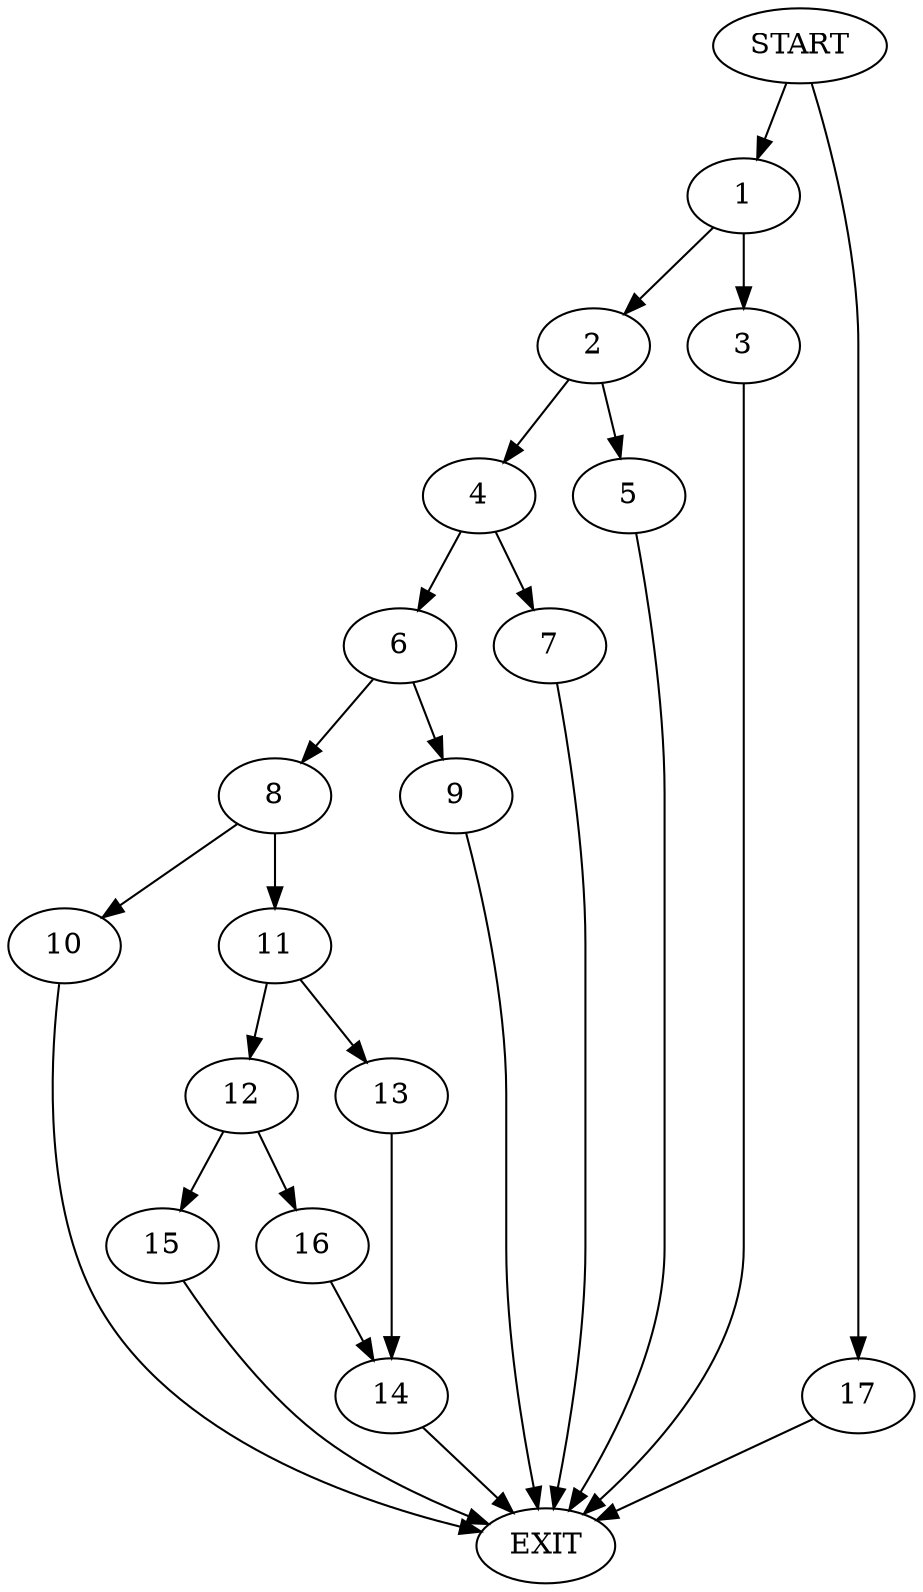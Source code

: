 digraph {
0 [label="START"]
18 [label="EXIT"]
0 -> 1
1 -> 2
1 -> 3
2 -> 4
2 -> 5
3 -> 18
5 -> 18
4 -> 6
4 -> 7
7 -> 18
6 -> 8
6 -> 9
9 -> 18
8 -> 10
8 -> 11
11 -> 12
11 -> 13
10 -> 18
13 -> 14
12 -> 15
12 -> 16
14 -> 18
16 -> 14
15 -> 18
0 -> 17
17 -> 18
}
